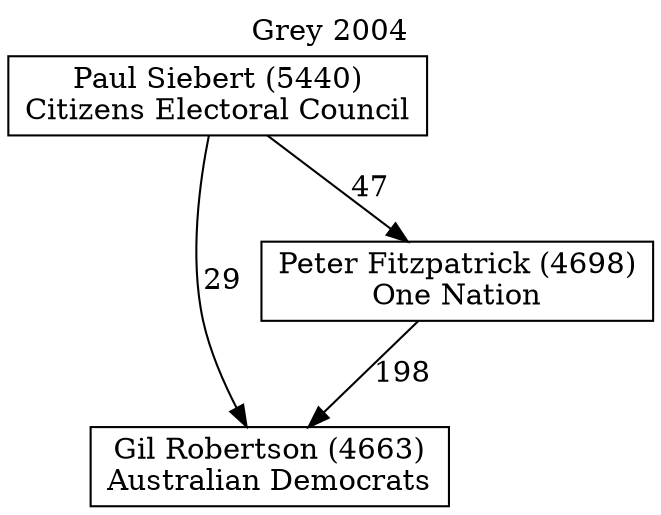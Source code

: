 // House preference flow
digraph "Gil Robertson (4663)_Grey_2004" {
	graph [label="Grey 2004" labelloc=t mclimit=10]
	node [shape=box]
	"Gil Robertson (4663)" [label="Gil Robertson (4663)
Australian Democrats"]
	"Peter Fitzpatrick (4698)" [label="Peter Fitzpatrick (4698)
One Nation"]
	"Paul Siebert (5440)" [label="Paul Siebert (5440)
Citizens Electoral Council"]
	"Peter Fitzpatrick (4698)" -> "Gil Robertson (4663)" [label=198]
	"Paul Siebert (5440)" -> "Peter Fitzpatrick (4698)" [label=47]
	"Paul Siebert (5440)" -> "Gil Robertson (4663)" [label=29]
}
